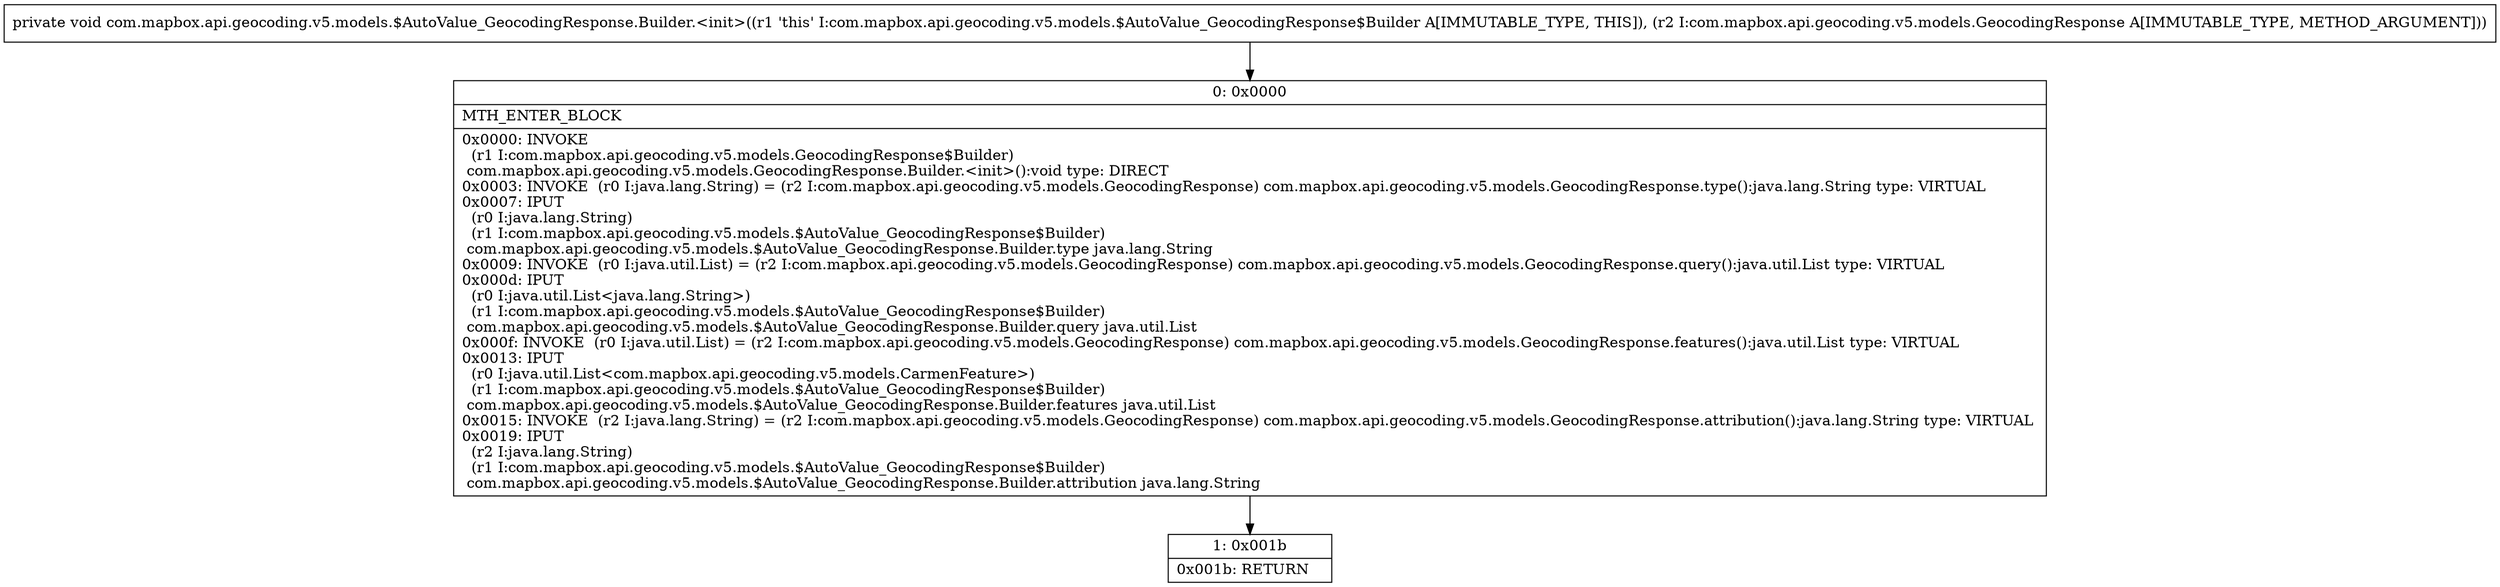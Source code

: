 digraph "CFG forcom.mapbox.api.geocoding.v5.models.$AutoValue_GeocodingResponse.Builder.\<init\>(Lcom\/mapbox\/api\/geocoding\/v5\/models\/GeocodingResponse;)V" {
Node_0 [shape=record,label="{0\:\ 0x0000|MTH_ENTER_BLOCK\l|0x0000: INVOKE  \l  (r1 I:com.mapbox.api.geocoding.v5.models.GeocodingResponse$Builder)\l com.mapbox.api.geocoding.v5.models.GeocodingResponse.Builder.\<init\>():void type: DIRECT \l0x0003: INVOKE  (r0 I:java.lang.String) = (r2 I:com.mapbox.api.geocoding.v5.models.GeocodingResponse) com.mapbox.api.geocoding.v5.models.GeocodingResponse.type():java.lang.String type: VIRTUAL \l0x0007: IPUT  \l  (r0 I:java.lang.String)\l  (r1 I:com.mapbox.api.geocoding.v5.models.$AutoValue_GeocodingResponse$Builder)\l com.mapbox.api.geocoding.v5.models.$AutoValue_GeocodingResponse.Builder.type java.lang.String \l0x0009: INVOKE  (r0 I:java.util.List) = (r2 I:com.mapbox.api.geocoding.v5.models.GeocodingResponse) com.mapbox.api.geocoding.v5.models.GeocodingResponse.query():java.util.List type: VIRTUAL \l0x000d: IPUT  \l  (r0 I:java.util.List\<java.lang.String\>)\l  (r1 I:com.mapbox.api.geocoding.v5.models.$AutoValue_GeocodingResponse$Builder)\l com.mapbox.api.geocoding.v5.models.$AutoValue_GeocodingResponse.Builder.query java.util.List \l0x000f: INVOKE  (r0 I:java.util.List) = (r2 I:com.mapbox.api.geocoding.v5.models.GeocodingResponse) com.mapbox.api.geocoding.v5.models.GeocodingResponse.features():java.util.List type: VIRTUAL \l0x0013: IPUT  \l  (r0 I:java.util.List\<com.mapbox.api.geocoding.v5.models.CarmenFeature\>)\l  (r1 I:com.mapbox.api.geocoding.v5.models.$AutoValue_GeocodingResponse$Builder)\l com.mapbox.api.geocoding.v5.models.$AutoValue_GeocodingResponse.Builder.features java.util.List \l0x0015: INVOKE  (r2 I:java.lang.String) = (r2 I:com.mapbox.api.geocoding.v5.models.GeocodingResponse) com.mapbox.api.geocoding.v5.models.GeocodingResponse.attribution():java.lang.String type: VIRTUAL \l0x0019: IPUT  \l  (r2 I:java.lang.String)\l  (r1 I:com.mapbox.api.geocoding.v5.models.$AutoValue_GeocodingResponse$Builder)\l com.mapbox.api.geocoding.v5.models.$AutoValue_GeocodingResponse.Builder.attribution java.lang.String \l}"];
Node_1 [shape=record,label="{1\:\ 0x001b|0x001b: RETURN   \l}"];
MethodNode[shape=record,label="{private void com.mapbox.api.geocoding.v5.models.$AutoValue_GeocodingResponse.Builder.\<init\>((r1 'this' I:com.mapbox.api.geocoding.v5.models.$AutoValue_GeocodingResponse$Builder A[IMMUTABLE_TYPE, THIS]), (r2 I:com.mapbox.api.geocoding.v5.models.GeocodingResponse A[IMMUTABLE_TYPE, METHOD_ARGUMENT])) }"];
MethodNode -> Node_0;
Node_0 -> Node_1;
}

